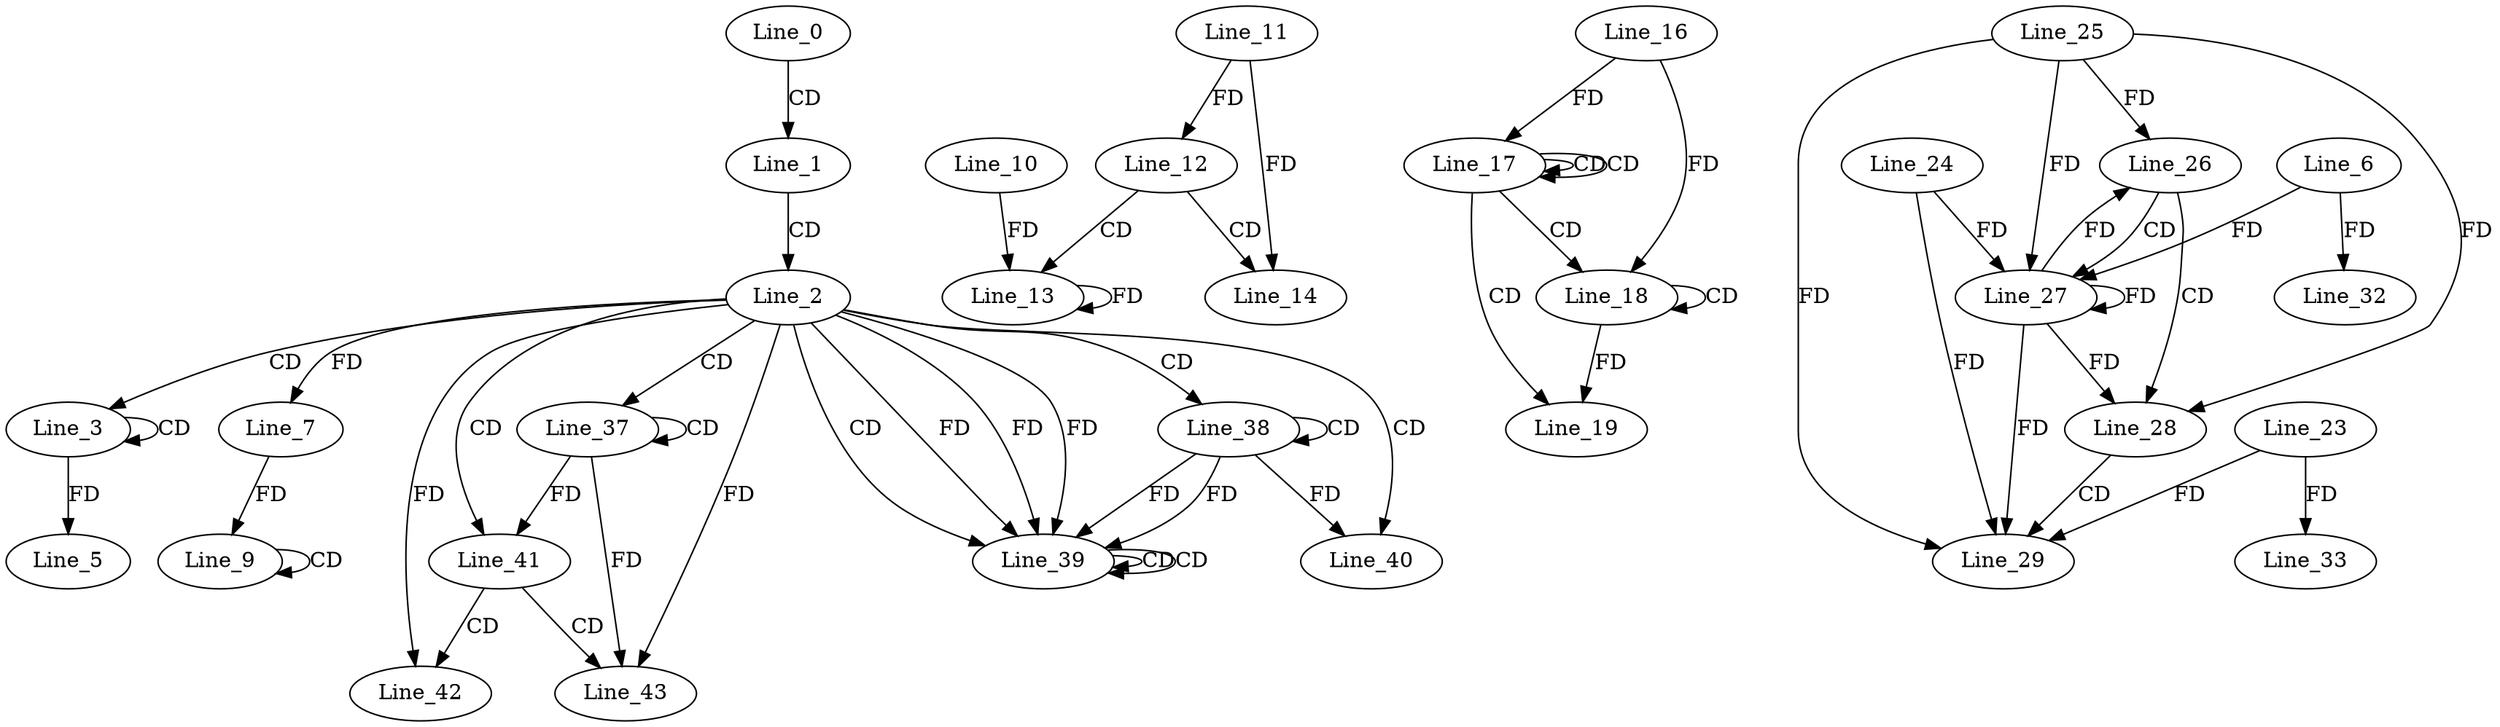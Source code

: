 digraph G {
  Line_0;
  Line_1;
  Line_2;
  Line_3;
  Line_3;
  Line_3;
  Line_5;
  Line_7;
  Line_9;
  Line_9;
  Line_7;
  Line_11;
  Line_12;
  Line_13;
  Line_10;
  Line_14;
  Line_17;
  Line_17;
  Line_17;
  Line_16;
  Line_18;
  Line_18;
  Line_19;
  Line_25;
  Line_26;
  Line_27;
  Line_27;
  Line_6;
  Line_24;
  Line_28;
  Line_29;
  Line_23;
  Line_32;
  Line_33;
  Line_37;
  Line_37;
  Line_38;
  Line_38;
  Line_39;
  Line_39;
  Line_39;
  Line_39;
  Line_39;
  Line_39;
  Line_40;
  Line_41;
  Line_42;
  Line_43;
  Line_0 -> Line_1 [ label="CD" ];
  Line_1 -> Line_2 [ label="CD" ];
  Line_2 -> Line_3 [ label="CD" ];
  Line_3 -> Line_3 [ label="CD" ];
  Line_3 -> Line_5 [ label="FD" ];
  Line_2 -> Line_7 [ label="FD" ];
  Line_9 -> Line_9 [ label="CD" ];
  Line_7 -> Line_9 [ label="FD" ];
  Line_11 -> Line_12 [ label="FD" ];
  Line_12 -> Line_13 [ label="CD" ];
  Line_13 -> Line_13 [ label="FD" ];
  Line_10 -> Line_13 [ label="FD" ];
  Line_12 -> Line_14 [ label="CD" ];
  Line_11 -> Line_14 [ label="FD" ];
  Line_17 -> Line_17 [ label="CD" ];
  Line_17 -> Line_17 [ label="CD" ];
  Line_16 -> Line_17 [ label="FD" ];
  Line_17 -> Line_18 [ label="CD" ];
  Line_18 -> Line_18 [ label="CD" ];
  Line_16 -> Line_18 [ label="FD" ];
  Line_17 -> Line_19 [ label="CD" ];
  Line_18 -> Line_19 [ label="FD" ];
  Line_25 -> Line_26 [ label="FD" ];
  Line_26 -> Line_27 [ label="CD" ];
  Line_27 -> Line_27 [ label="FD" ];
  Line_25 -> Line_27 [ label="FD" ];
  Line_6 -> Line_27 [ label="FD" ];
  Line_24 -> Line_27 [ label="FD" ];
  Line_26 -> Line_28 [ label="CD" ];
  Line_27 -> Line_28 [ label="FD" ];
  Line_25 -> Line_28 [ label="FD" ];
  Line_28 -> Line_29 [ label="CD" ];
  Line_23 -> Line_29 [ label="FD" ];
  Line_24 -> Line_29 [ label="FD" ];
  Line_27 -> Line_29 [ label="FD" ];
  Line_25 -> Line_29 [ label="FD" ];
  Line_6 -> Line_32 [ label="FD" ];
  Line_23 -> Line_33 [ label="FD" ];
  Line_2 -> Line_37 [ label="CD" ];
  Line_37 -> Line_37 [ label="CD" ];
  Line_2 -> Line_38 [ label="CD" ];
  Line_38 -> Line_38 [ label="CD" ];
  Line_2 -> Line_39 [ label="CD" ];
  Line_2 -> Line_39 [ label="FD" ];
  Line_39 -> Line_39 [ label="CD" ];
  Line_38 -> Line_39 [ label="FD" ];
  Line_2 -> Line_39 [ label="FD" ];
  Line_39 -> Line_39 [ label="CD" ];
  Line_38 -> Line_39 [ label="FD" ];
  Line_2 -> Line_39 [ label="FD" ];
  Line_2 -> Line_40 [ label="CD" ];
  Line_38 -> Line_40 [ label="FD" ];
  Line_2 -> Line_41 [ label="CD" ];
  Line_37 -> Line_41 [ label="FD" ];
  Line_41 -> Line_42 [ label="CD" ];
  Line_2 -> Line_42 [ label="FD" ];
  Line_41 -> Line_43 [ label="CD" ];
  Line_2 -> Line_43 [ label="FD" ];
  Line_37 -> Line_43 [ label="FD" ];
  Line_27 -> Line_26 [ label="FD" ];
}
